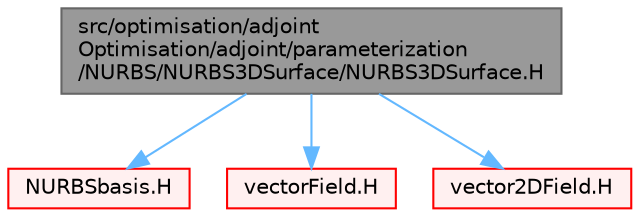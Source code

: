 digraph "src/optimisation/adjointOptimisation/adjoint/parameterization/NURBS/NURBS3DSurface/NURBS3DSurface.H"
{
 // LATEX_PDF_SIZE
  bgcolor="transparent";
  edge [fontname=Helvetica,fontsize=10,labelfontname=Helvetica,labelfontsize=10];
  node [fontname=Helvetica,fontsize=10,shape=box,height=0.2,width=0.4];
  Node1 [id="Node000001",label="src/optimisation/adjoint\lOptimisation/adjoint/parameterization\l/NURBS/NURBS3DSurface/NURBS3DSurface.H",height=0.2,width=0.4,color="gray40", fillcolor="grey60", style="filled", fontcolor="black",tooltip=" "];
  Node1 -> Node2 [id="edge1_Node000001_Node000002",color="steelblue1",style="solid",tooltip=" "];
  Node2 [id="Node000002",label="NURBSbasis.H",height=0.2,width=0.4,color="red", fillcolor="#FFF0F0", style="filled",URL="$NURBSbasis_8H.html",tooltip=" "];
  Node1 -> Node175 [id="edge2_Node000001_Node000175",color="steelblue1",style="solid",tooltip=" "];
  Node175 [id="Node000175",label="vectorField.H",height=0.2,width=0.4,color="red", fillcolor="#FFF0F0", style="filled",URL="$vectorField_8H.html",tooltip=" "];
  Node1 -> Node179 [id="edge3_Node000001_Node000179",color="steelblue1",style="solid",tooltip=" "];
  Node179 [id="Node000179",label="vector2DField.H",height=0.2,width=0.4,color="red", fillcolor="#FFF0F0", style="filled",URL="$vector2DField_8H.html",tooltip="Foam::vector2DField."];
}
